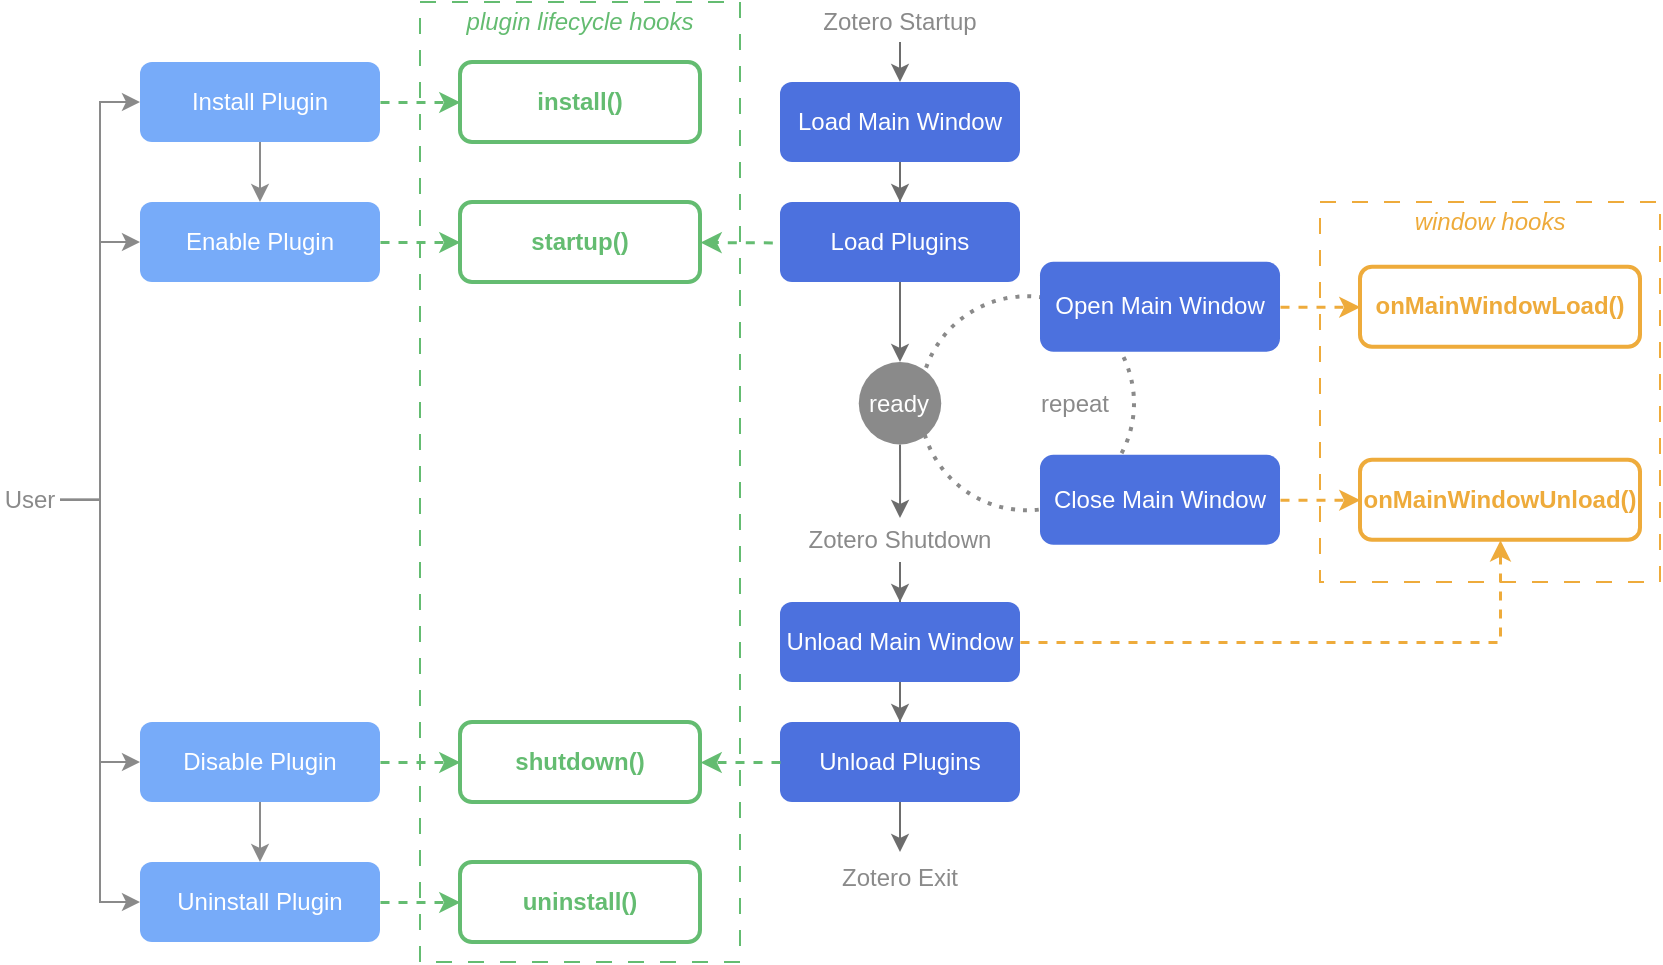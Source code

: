 <mxfile version="24.0.5" type="device">
  <diagram name="第 1 页" id="7KYPnP18oo2fFxVbqQ8u">
    <mxGraphModel dx="971" dy="722" grid="1" gridSize="10" guides="1" tooltips="1" connect="1" arrows="1" fold="1" page="1" pageScale="1" pageWidth="827" pageHeight="1169" math="0" shadow="0">
      <root>
        <mxCell id="0" />
        <mxCell id="1" parent="0" />
        <mxCell id="vPGKGPONP4oqaYuJoUhf-88" value="" style="rounded=0;whiteSpace=wrap;html=1;fillColor=none;dashed=1;dashPattern=8 8;strokeColor=#64BC71;" vertex="1" parent="1">
          <mxGeometry x="230" y="120" width="160" height="480" as="geometry" />
        </mxCell>
        <mxCell id="vPGKGPONP4oqaYuJoUhf-73" value="" style="ellipse;whiteSpace=wrap;html=1;aspect=fixed;fillColor=none;dashed=1;dashPattern=1 2;strokeWidth=2;strokeColor=#8A8A8A;" vertex="1" parent="1">
          <mxGeometry x="480" y="267.13" width="107" height="107" as="geometry" />
        </mxCell>
        <mxCell id="vPGKGPONP4oqaYuJoUhf-1" value="Zotero Startup" style="rounded=1;whiteSpace=wrap;html=1;fillColor=none;strokeColor=none;fontStyle=0;fontColor=#8A8A8A;" vertex="1" parent="1">
          <mxGeometry x="410" y="120" width="120" height="20" as="geometry" />
        </mxCell>
        <mxCell id="vPGKGPONP4oqaYuJoUhf-8" value="" style="edgeStyle=orthogonalEdgeStyle;rounded=0;orthogonalLoop=1;jettySize=auto;html=1;entryX=0.5;entryY=0;entryDx=0;entryDy=0;strokeColor=#6d6d6d;" edge="1" parent="1" target="vPGKGPONP4oqaYuJoUhf-3">
          <mxGeometry relative="1" as="geometry">
            <mxPoint x="470.0" y="140" as="sourcePoint" />
          </mxGeometry>
        </mxCell>
        <mxCell id="vPGKGPONP4oqaYuJoUhf-9" value="" style="edgeStyle=orthogonalEdgeStyle;rounded=0;orthogonalLoop=1;jettySize=auto;html=1;strokeColor=#6D6D6D;" edge="1" parent="1" source="vPGKGPONP4oqaYuJoUhf-3" target="vPGKGPONP4oqaYuJoUhf-5">
          <mxGeometry relative="1" as="geometry" />
        </mxCell>
        <mxCell id="vPGKGPONP4oqaYuJoUhf-3" value="Load Main Window" style="rounded=1;whiteSpace=wrap;html=1;fillColor=#4c71de;strokeColor=none;fontColor=#ffffff;" vertex="1" parent="1">
          <mxGeometry x="410" y="160" width="120" height="40" as="geometry" />
        </mxCell>
        <mxCell id="vPGKGPONP4oqaYuJoUhf-77" value="" style="edgeStyle=orthogonalEdgeStyle;rounded=0;orthogonalLoop=1;jettySize=auto;html=1;strokeColor=#6D6D6D;" edge="1" parent="1" source="vPGKGPONP4oqaYuJoUhf-5" target="vPGKGPONP4oqaYuJoUhf-76">
          <mxGeometry relative="1" as="geometry" />
        </mxCell>
        <mxCell id="vPGKGPONP4oqaYuJoUhf-5" value="Load Plugins" style="rounded=1;whiteSpace=wrap;html=1;strokeColor=none;fillColor=#4c71de;fontColor=#ffffff;align=center;verticalAlign=middle;fontFamily=Helvetica;fontSize=12;" vertex="1" parent="1">
          <mxGeometry x="410" y="220" width="120" height="40" as="geometry" />
        </mxCell>
        <mxCell id="vPGKGPONP4oqaYuJoUhf-10" value="startup()" style="rounded=1;whiteSpace=wrap;html=1;strokeColor=#64bc71;fontColor=#64bc71;labelBackgroundColor=none;labelBorderColor=none;textShadow=0;align=center;fontStyle=1;strokeWidth=2;" vertex="1" parent="1">
          <mxGeometry x="250" y="220" width="120" height="40" as="geometry" />
        </mxCell>
        <mxCell id="vPGKGPONP4oqaYuJoUhf-51" style="edgeStyle=orthogonalEdgeStyle;rounded=0;orthogonalLoop=1;jettySize=auto;html=1;entryX=0;entryY=0.5;entryDx=0;entryDy=0;dashed=1;strokeColor=#64BC71;strokeWidth=1.5;align=center;verticalAlign=middle;fontFamily=Helvetica;fontSize=11;fontColor=default;labelBackgroundColor=default;endArrow=classic;" edge="1" parent="1" source="vPGKGPONP4oqaYuJoUhf-11" target="vPGKGPONP4oqaYuJoUhf-10">
          <mxGeometry relative="1" as="geometry">
            <Array as="points">
              <mxPoint x="230" y="240" />
              <mxPoint x="230" y="240" />
            </Array>
          </mxGeometry>
        </mxCell>
        <mxCell id="vPGKGPONP4oqaYuJoUhf-11" value="Enable Plugin" style="rounded=1;whiteSpace=wrap;html=1;align=center;verticalAlign=middle;fontFamily=Helvetica;fontSize=12;fontColor=#FFFFFF;fillColor=#77abf9;strokeColor=none;" vertex="1" parent="1">
          <mxGeometry x="90" y="220" width="120" height="40" as="geometry" />
        </mxCell>
        <mxCell id="vPGKGPONP4oqaYuJoUhf-53" value="" style="edgeStyle=orthogonalEdgeStyle;rounded=0;orthogonalLoop=1;jettySize=auto;html=1;strokeColor=#8A8A8A;" edge="1" parent="1" source="vPGKGPONP4oqaYuJoUhf-13" target="vPGKGPONP4oqaYuJoUhf-11">
          <mxGeometry relative="1" as="geometry" />
        </mxCell>
        <mxCell id="vPGKGPONP4oqaYuJoUhf-56" value="" style="edgeStyle=orthogonalEdgeStyle;rounded=0;orthogonalLoop=1;jettySize=auto;html=1;dashed=1;strokeColor=#64BC71;strokeWidth=1.5;" edge="1" parent="1" source="vPGKGPONP4oqaYuJoUhf-13" target="vPGKGPONP4oqaYuJoUhf-52">
          <mxGeometry relative="1" as="geometry" />
        </mxCell>
        <mxCell id="vPGKGPONP4oqaYuJoUhf-13" value="Install Plugin" style="rounded=1;whiteSpace=wrap;html=1;strokeColor=none;fillColor=#77abf9;fontColor=#FFFFFF;" vertex="1" parent="1">
          <mxGeometry x="90" y="150" width="120" height="40" as="geometry" />
        </mxCell>
        <mxCell id="vPGKGPONP4oqaYuJoUhf-30" style="edgeStyle=orthogonalEdgeStyle;rounded=0;orthogonalLoop=1;jettySize=auto;html=1;entryX=0.5;entryY=0;entryDx=0;entryDy=0;strokeColor=#6D6D6D;align=center;verticalAlign=middle;fontFamily=Helvetica;fontSize=11;fontColor=default;labelBackgroundColor=default;endArrow=classic;" edge="1" parent="1" source="vPGKGPONP4oqaYuJoUhf-24" target="vPGKGPONP4oqaYuJoUhf-29">
          <mxGeometry relative="1" as="geometry" />
        </mxCell>
        <mxCell id="vPGKGPONP4oqaYuJoUhf-83" style="edgeStyle=orthogonalEdgeStyle;rounded=0;orthogonalLoop=1;jettySize=auto;html=1;entryX=0.5;entryY=1;entryDx=0;entryDy=0;dashed=1;strokeColor=#EEAB3B;strokeWidth=1.5;align=center;verticalAlign=middle;fontFamily=Helvetica;fontSize=11;fontColor=default;labelBackgroundColor=default;endArrow=classic;" edge="1" parent="1" source="vPGKGPONP4oqaYuJoUhf-24" target="vPGKGPONP4oqaYuJoUhf-69">
          <mxGeometry relative="1" as="geometry" />
        </mxCell>
        <mxCell id="vPGKGPONP4oqaYuJoUhf-24" value="Unload Main Window" style="rounded=1;whiteSpace=wrap;html=1;fontColor=#ffffff;fillColor=#4c71de;strokeColor=none;align=center;verticalAlign=middle;fontFamily=Helvetica;fontSize=12;" vertex="1" parent="1">
          <mxGeometry x="410" y="420" width="120" height="40" as="geometry" />
        </mxCell>
        <mxCell id="vPGKGPONP4oqaYuJoUhf-28" style="edgeStyle=orthogonalEdgeStyle;rounded=0;orthogonalLoop=1;jettySize=auto;html=1;entryX=0.5;entryY=0;entryDx=0;entryDy=0;strokeColor=#6D6D6D;align=center;verticalAlign=middle;fontFamily=Helvetica;fontSize=11;fontColor=default;labelBackgroundColor=default;endArrow=classic;" edge="1" parent="1" source="vPGKGPONP4oqaYuJoUhf-25" target="vPGKGPONP4oqaYuJoUhf-24">
          <mxGeometry relative="1" as="geometry" />
        </mxCell>
        <mxCell id="vPGKGPONP4oqaYuJoUhf-25" value="Zotero Shutdown" style="rounded=1;whiteSpace=wrap;html=1;strokeColor=none;fillColor=none;fontColor=#8A8A8A;" vertex="1" parent="1">
          <mxGeometry x="410" y="378" width="120" height="22" as="geometry" />
        </mxCell>
        <mxCell id="vPGKGPONP4oqaYuJoUhf-40" style="edgeStyle=orthogonalEdgeStyle;rounded=0;orthogonalLoop=1;jettySize=auto;html=1;entryX=0.5;entryY=0;entryDx=0;entryDy=0;strokeColor=#6D6D6D;align=center;verticalAlign=middle;fontFamily=Helvetica;fontSize=11;fontColor=default;labelBackgroundColor=default;endArrow=classic;" edge="1" parent="1" source="vPGKGPONP4oqaYuJoUhf-29" target="vPGKGPONP4oqaYuJoUhf-38">
          <mxGeometry relative="1" as="geometry" />
        </mxCell>
        <mxCell id="vPGKGPONP4oqaYuJoUhf-29" value="Unload Plugins" style="rounded=1;whiteSpace=wrap;html=1;fillColor=#4c71de;strokeColor=none;fontColor=#ffffff;align=center;verticalAlign=middle;fontFamily=Helvetica;fontSize=12;" vertex="1" parent="1">
          <mxGeometry x="410" y="480" width="120" height="40" as="geometry" />
        </mxCell>
        <mxCell id="vPGKGPONP4oqaYuJoUhf-38" value="Zotero Exit" style="rounded=1;whiteSpace=wrap;html=1;fillColor=none;strokeColor=none;fontColor=#8A8A8A;" vertex="1" parent="1">
          <mxGeometry x="410" y="545" width="120" height="25" as="geometry" />
        </mxCell>
        <mxCell id="vPGKGPONP4oqaYuJoUhf-70" value="" style="edgeStyle=orthogonalEdgeStyle;rounded=0;orthogonalLoop=1;jettySize=auto;html=1;dashed=1;strokeColor=#EEAB3B;strokeWidth=1.5;align=center;verticalAlign=middle;fontFamily=Helvetica;fontSize=11;fontColor=default;labelBackgroundColor=default;endArrow=classic;" edge="1" parent="1" source="vPGKGPONP4oqaYuJoUhf-41" target="vPGKGPONP4oqaYuJoUhf-68">
          <mxGeometry relative="1" as="geometry" />
        </mxCell>
        <mxCell id="vPGKGPONP4oqaYuJoUhf-41" value="Open Main Window" style="rounded=1;whiteSpace=wrap;html=1;fontColor=#ffffff;strokeColor=none;fillColor=#4c71de;align=center;verticalAlign=middle;fontFamily=Helvetica;fontSize=12;" vertex="1" parent="1">
          <mxGeometry x="540" y="249.87" width="120" height="45" as="geometry" />
        </mxCell>
        <mxCell id="vPGKGPONP4oqaYuJoUhf-71" value="" style="edgeStyle=orthogonalEdgeStyle;rounded=0;orthogonalLoop=1;jettySize=auto;html=1;dashed=1;strokeColor=#EEAB3B;strokeWidth=1.5;align=center;verticalAlign=middle;fontFamily=Helvetica;fontSize=11;fontColor=default;labelBackgroundColor=default;endArrow=classic;" edge="1" parent="1" source="vPGKGPONP4oqaYuJoUhf-42" target="vPGKGPONP4oqaYuJoUhf-69">
          <mxGeometry relative="1" as="geometry" />
        </mxCell>
        <mxCell id="vPGKGPONP4oqaYuJoUhf-42" value="Close Main Window" style="rounded=1;whiteSpace=wrap;html=1;fontColor=#ffffff;strokeColor=none;fillColor=#4c71de;align=center;verticalAlign=middle;fontFamily=Helvetica;fontSize=12;" vertex="1" parent="1">
          <mxGeometry x="540" y="346.37" width="120" height="45" as="geometry" />
        </mxCell>
        <mxCell id="vPGKGPONP4oqaYuJoUhf-47" value="shutdown()" style="rounded=1;whiteSpace=wrap;html=1;strokeColor=#64bc71;strokeWidth=2;align=center;verticalAlign=middle;fontFamily=Helvetica;fontSize=12;fontColor=#64bc71;fontStyle=1;labelBorderColor=none;labelBackgroundColor=none;fillColor=default;" vertex="1" parent="1">
          <mxGeometry x="250" y="480" width="120" height="40" as="geometry" />
        </mxCell>
        <mxCell id="vPGKGPONP4oqaYuJoUhf-48" value="" style="endArrow=classic;html=1;rounded=0;entryX=1;entryY=0.5;entryDx=0;entryDy=0;dashed=1;exitX=0;exitY=0.5;exitDx=0;exitDy=0;strokeColor=#64BC71;strokeWidth=1.5;align=center;verticalAlign=middle;fontFamily=Helvetica;fontSize=11;fontColor=default;labelBackgroundColor=default;" edge="1" parent="1" source="vPGKGPONP4oqaYuJoUhf-29" target="vPGKGPONP4oqaYuJoUhf-47">
          <mxGeometry width="50" height="50" relative="1" as="geometry">
            <mxPoint x="460" y="560" as="sourcePoint" />
            <mxPoint x="470" y="350" as="targetPoint" />
          </mxGeometry>
        </mxCell>
        <mxCell id="vPGKGPONP4oqaYuJoUhf-49" value="" style="endArrow=classic;html=1;rounded=0;entryX=1;entryY=0.5;entryDx=0;entryDy=0;dashed=1;exitX=-0.032;exitY=0.505;exitDx=0;exitDy=0;exitPerimeter=0;strokeColor=#64BC71;strokeWidth=1.5;align=center;verticalAlign=middle;fontFamily=Helvetica;fontSize=11;fontColor=default;labelBackgroundColor=default;" edge="1" parent="1" source="vPGKGPONP4oqaYuJoUhf-5" target="vPGKGPONP4oqaYuJoUhf-10">
          <mxGeometry width="50" height="50" relative="1" as="geometry">
            <mxPoint x="460" y="264.72" as="sourcePoint" />
            <mxPoint x="340" y="264.72" as="targetPoint" />
          </mxGeometry>
        </mxCell>
        <mxCell id="vPGKGPONP4oqaYuJoUhf-52" value="install()" style="rounded=1;whiteSpace=wrap;html=1;strokeColor=#64bc71;strokeWidth=2;align=center;verticalAlign=middle;fontFamily=Helvetica;fontSize=12;fontColor=#64bc71;fontStyle=1;labelBorderColor=none;labelBackgroundColor=none;fillColor=default;" vertex="1" parent="1">
          <mxGeometry x="250" y="150" width="120" height="40" as="geometry" />
        </mxCell>
        <mxCell id="vPGKGPONP4oqaYuJoUhf-62" value="" style="edgeStyle=orthogonalEdgeStyle;rounded=0;orthogonalLoop=1;jettySize=auto;html=1;dashed=1;strokeColor=#64BC71;strokeWidth=1.5;align=center;verticalAlign=middle;fontFamily=Helvetica;fontSize=11;fontColor=default;labelBackgroundColor=default;endArrow=classic;" edge="1" parent="1" source="vPGKGPONP4oqaYuJoUhf-57" target="vPGKGPONP4oqaYuJoUhf-61">
          <mxGeometry relative="1" as="geometry" />
        </mxCell>
        <mxCell id="vPGKGPONP4oqaYuJoUhf-57" value="Uninstall Plugin" style="rounded=1;whiteSpace=wrap;html=1;align=center;verticalAlign=middle;fontFamily=Helvetica;fontSize=12;fontColor=#FFFFFF;fillColor=#77abf9;strokeColor=none;" vertex="1" parent="1">
          <mxGeometry x="90" y="550" width="120" height="40" as="geometry" />
        </mxCell>
        <mxCell id="vPGKGPONP4oqaYuJoUhf-58" value="" style="edgeStyle=orthogonalEdgeStyle;rounded=0;orthogonalLoop=1;jettySize=auto;html=1;strokeColor=#8A8A8A;" edge="1" source="vPGKGPONP4oqaYuJoUhf-59" target="vPGKGPONP4oqaYuJoUhf-57" parent="1">
          <mxGeometry relative="1" as="geometry" />
        </mxCell>
        <mxCell id="vPGKGPONP4oqaYuJoUhf-60" value="" style="edgeStyle=orthogonalEdgeStyle;rounded=0;orthogonalLoop=1;jettySize=auto;html=1;dashed=1;strokeColor=#64BC71;strokeWidth=1.5;align=center;verticalAlign=middle;fontFamily=Helvetica;fontSize=11;fontColor=default;labelBackgroundColor=default;endArrow=classic;" edge="1" parent="1" source="vPGKGPONP4oqaYuJoUhf-59" target="vPGKGPONP4oqaYuJoUhf-47">
          <mxGeometry relative="1" as="geometry" />
        </mxCell>
        <mxCell id="vPGKGPONP4oqaYuJoUhf-59" value="Disable Plugin" style="rounded=1;whiteSpace=wrap;html=1;align=center;verticalAlign=middle;fontFamily=Helvetica;fontSize=12;fontColor=#FFFFFF;fillColor=#77abf9;strokeColor=none;" vertex="1" parent="1">
          <mxGeometry x="90" y="480" width="120" height="40" as="geometry" />
        </mxCell>
        <mxCell id="vPGKGPONP4oqaYuJoUhf-61" value="uninstall()" style="rounded=1;whiteSpace=wrap;html=1;strokeColor=#64bc71;strokeWidth=2;align=center;verticalAlign=middle;fontFamily=Helvetica;fontSize=12;fontColor=#64bc71;fontStyle=1;labelBorderColor=none;labelBackgroundColor=none;fillColor=default;" vertex="1" parent="1">
          <mxGeometry x="250" y="550" width="120" height="40" as="geometry" />
        </mxCell>
        <mxCell id="vPGKGPONP4oqaYuJoUhf-64" value="" style="edgeStyle=orthogonalEdgeStyle;rounded=0;orthogonalLoop=1;jettySize=auto;html=1;entryX=0;entryY=0.5;entryDx=0;entryDy=0;strokeColor=#8A8A8A;" edge="1" parent="1" source="vPGKGPONP4oqaYuJoUhf-63" target="vPGKGPONP4oqaYuJoUhf-11">
          <mxGeometry relative="1" as="geometry" />
        </mxCell>
        <mxCell id="vPGKGPONP4oqaYuJoUhf-65" style="edgeStyle=orthogonalEdgeStyle;rounded=0;orthogonalLoop=1;jettySize=auto;html=1;entryX=0;entryY=0.5;entryDx=0;entryDy=0;strokeColor=#8A8A8A;" edge="1" parent="1" source="vPGKGPONP4oqaYuJoUhf-63" target="vPGKGPONP4oqaYuJoUhf-13">
          <mxGeometry relative="1" as="geometry" />
        </mxCell>
        <mxCell id="vPGKGPONP4oqaYuJoUhf-67" style="edgeStyle=orthogonalEdgeStyle;rounded=0;orthogonalLoop=1;jettySize=auto;html=1;entryX=0;entryY=0.5;entryDx=0;entryDy=0;exitX=1;exitY=0.5;exitDx=0;exitDy=0;strokeColor=#8A8A8A;" edge="1" parent="1" source="vPGKGPONP4oqaYuJoUhf-63" target="vPGKGPONP4oqaYuJoUhf-57">
          <mxGeometry relative="1" as="geometry">
            <mxPoint x="50" y="377.0" as="sourcePoint" />
          </mxGeometry>
        </mxCell>
        <mxCell id="vPGKGPONP4oqaYuJoUhf-81" style="edgeStyle=orthogonalEdgeStyle;rounded=0;orthogonalLoop=1;jettySize=auto;html=1;entryX=0;entryY=0.5;entryDx=0;entryDy=0;strokeColor=#8A8A8A;" edge="1" parent="1" source="vPGKGPONP4oqaYuJoUhf-63" target="vPGKGPONP4oqaYuJoUhf-59">
          <mxGeometry relative="1" as="geometry" />
        </mxCell>
        <mxCell id="vPGKGPONP4oqaYuJoUhf-63" value="User" style="text;html=1;align=center;verticalAlign=middle;whiteSpace=wrap;rounded=0;fontColor=#8A8A8A;" vertex="1" parent="1">
          <mxGeometry x="20" y="353.87" width="30" height="30" as="geometry" />
        </mxCell>
        <mxCell id="vPGKGPONP4oqaYuJoUhf-68" value="onMainWindowLoad()" style="rounded=1;whiteSpace=wrap;html=1;strokeColor=#eeab3b;strokeWidth=2;align=center;verticalAlign=middle;fontFamily=Helvetica;fontSize=12;fontColor=#eeab3b;fontStyle=1;labelBorderColor=none;labelBackgroundColor=none;fillColor=default;" vertex="1" parent="1">
          <mxGeometry x="700" y="252.37" width="140" height="40" as="geometry" />
        </mxCell>
        <mxCell id="vPGKGPONP4oqaYuJoUhf-69" value="onMainWindowUnload()" style="rounded=1;whiteSpace=wrap;html=1;strokeColor=#eeab3b;strokeWidth=2;align=center;verticalAlign=middle;fontFamily=Helvetica;fontSize=12;fontColor=#eeab3b;fontStyle=1;labelBorderColor=none;labelBackgroundColor=none;fillColor=default;" vertex="1" parent="1">
          <mxGeometry x="700" y="348.87" width="140" height="40" as="geometry" />
        </mxCell>
        <mxCell id="vPGKGPONP4oqaYuJoUhf-80" value="" style="edgeStyle=orthogonalEdgeStyle;rounded=0;orthogonalLoop=1;jettySize=auto;html=1;strokeColor=#6D6D6D;align=center;verticalAlign=middle;fontFamily=Helvetica;fontSize=11;fontColor=default;labelBackgroundColor=default;endArrow=classic;" edge="1" parent="1" source="vPGKGPONP4oqaYuJoUhf-76" target="vPGKGPONP4oqaYuJoUhf-25">
          <mxGeometry relative="1" as="geometry" />
        </mxCell>
        <mxCell id="vPGKGPONP4oqaYuJoUhf-76" value="ready" style="ellipse;whiteSpace=wrap;html=1;aspect=fixed;direction=south;fillColor=#8a8a8a;strokeColor=none;fontColor=#FFFFFF;" vertex="1" parent="1">
          <mxGeometry x="449.38" y="300" width="41.25" height="41.25" as="geometry" />
        </mxCell>
        <mxCell id="vPGKGPONP4oqaYuJoUhf-89" value="plugin lifecycle hooks" style="text;html=1;align=center;verticalAlign=middle;whiteSpace=wrap;rounded=0;fontColor=#64BC71;fontStyle=2" vertex="1" parent="1">
          <mxGeometry x="230" y="120" width="160" height="20" as="geometry" />
        </mxCell>
        <mxCell id="vPGKGPONP4oqaYuJoUhf-90" value="" style="rounded=0;whiteSpace=wrap;html=1;fillColor=none;dashed=1;dashPattern=8 8;strokeColor=#EEAB3B;" vertex="1" parent="1">
          <mxGeometry x="680" y="220" width="170" height="190" as="geometry" />
        </mxCell>
        <mxCell id="vPGKGPONP4oqaYuJoUhf-91" value="window hooks" style="text;html=1;align=center;verticalAlign=middle;whiteSpace=wrap;rounded=0;fontColor=#EEAB3B;fontStyle=2" vertex="1" parent="1">
          <mxGeometry x="680" y="220" width="170" height="20" as="geometry" />
        </mxCell>
        <mxCell id="vPGKGPONP4oqaYuJoUhf-92" value="repeat" style="text;html=1;align=center;verticalAlign=middle;resizable=0;points=[];autosize=1;strokeColor=none;fillColor=none;fontColor=#8A8A8A;" vertex="1" parent="1">
          <mxGeometry x="527" y="305.62" width="60" height="30" as="geometry" />
        </mxCell>
      </root>
    </mxGraphModel>
  </diagram>
</mxfile>

